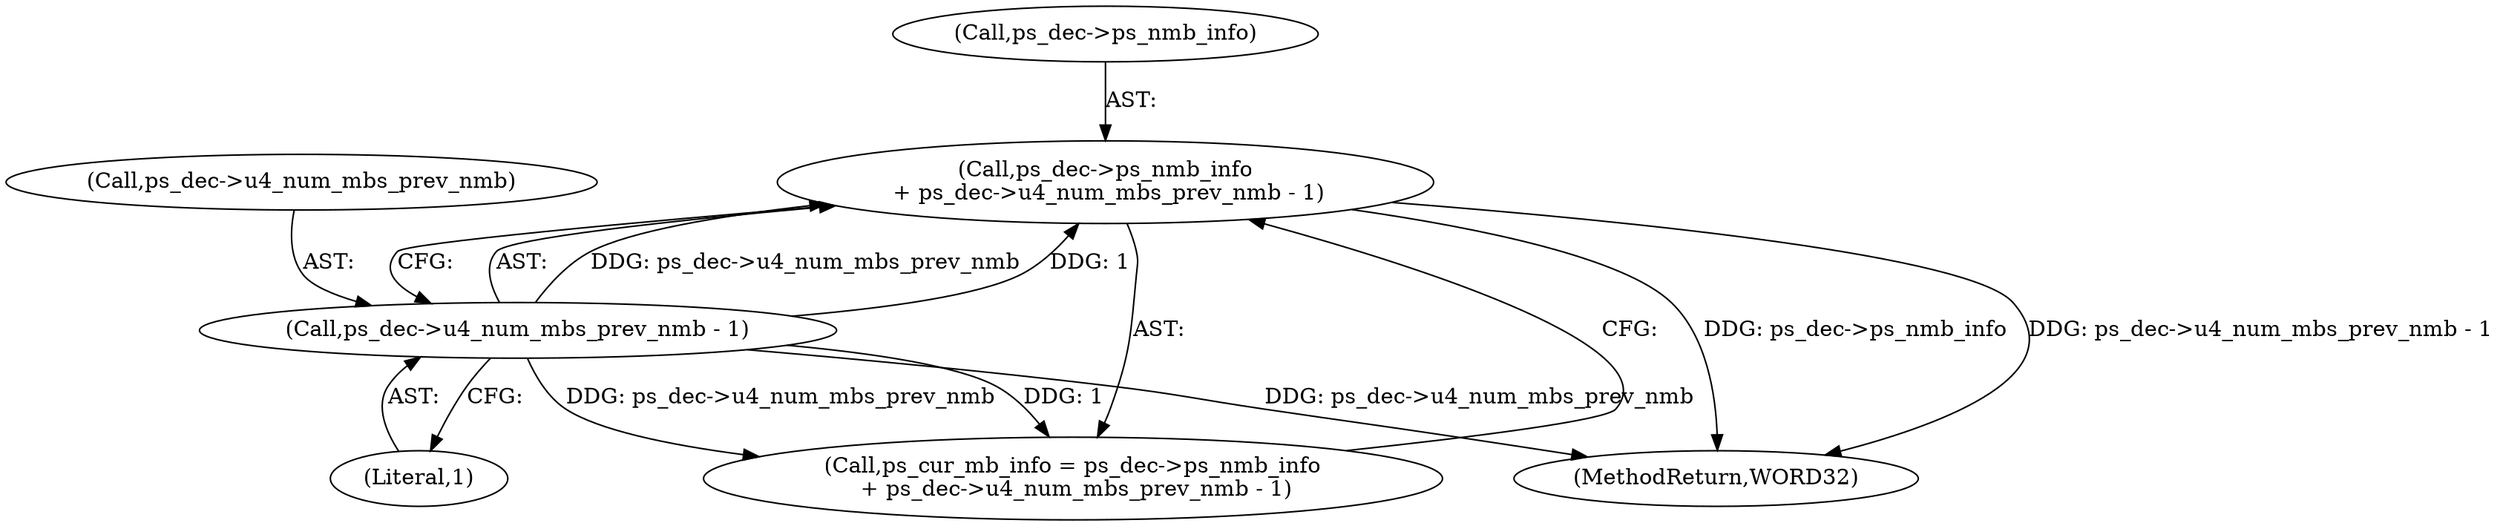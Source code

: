 digraph "0_Android_a78887bcffbc2995cf9ed72e0697acf560875e9e_1@pointer" {
"1000555" [label="(Call,ps_dec->ps_nmb_info\n + ps_dec->u4_num_mbs_prev_nmb - 1)"];
"1000559" [label="(Call,ps_dec->u4_num_mbs_prev_nmb - 1)"];
"1000553" [label="(Call,ps_cur_mb_info = ps_dec->ps_nmb_info\n + ps_dec->u4_num_mbs_prev_nmb - 1)"];
"1000559" [label="(Call,ps_dec->u4_num_mbs_prev_nmb - 1)"];
"1000556" [label="(Call,ps_dec->ps_nmb_info)"];
"1000560" [label="(Call,ps_dec->u4_num_mbs_prev_nmb)"];
"1000563" [label="(Literal,1)"];
"1001356" [label="(MethodReturn,WORD32)"];
"1000555" [label="(Call,ps_dec->ps_nmb_info\n + ps_dec->u4_num_mbs_prev_nmb - 1)"];
"1000555" -> "1000553"  [label="AST: "];
"1000555" -> "1000559"  [label="CFG: "];
"1000556" -> "1000555"  [label="AST: "];
"1000559" -> "1000555"  [label="AST: "];
"1000553" -> "1000555"  [label="CFG: "];
"1000555" -> "1001356"  [label="DDG: ps_dec->ps_nmb_info"];
"1000555" -> "1001356"  [label="DDG: ps_dec->u4_num_mbs_prev_nmb - 1"];
"1000559" -> "1000555"  [label="DDG: ps_dec->u4_num_mbs_prev_nmb"];
"1000559" -> "1000555"  [label="DDG: 1"];
"1000559" -> "1000563"  [label="CFG: "];
"1000560" -> "1000559"  [label="AST: "];
"1000563" -> "1000559"  [label="AST: "];
"1000559" -> "1001356"  [label="DDG: ps_dec->u4_num_mbs_prev_nmb"];
"1000559" -> "1000553"  [label="DDG: ps_dec->u4_num_mbs_prev_nmb"];
"1000559" -> "1000553"  [label="DDG: 1"];
}
